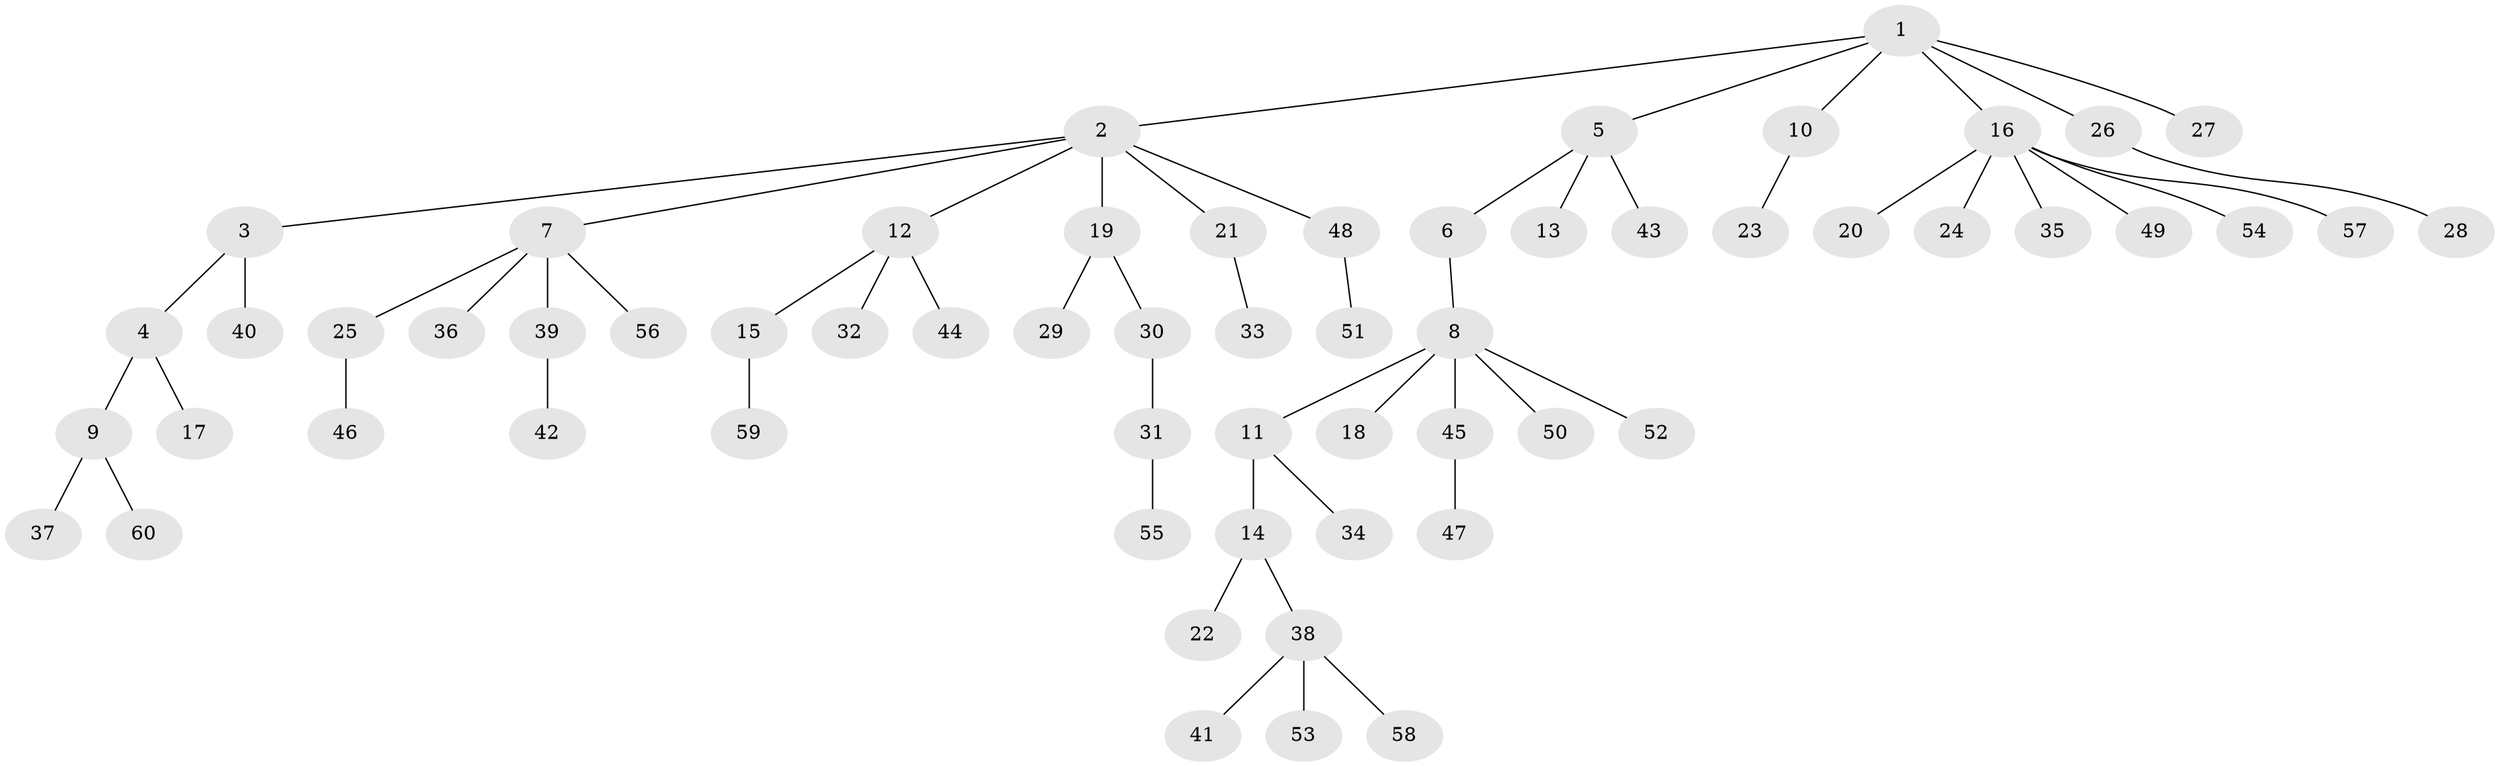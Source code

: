 // coarse degree distribution, {5: 0.05405405405405406, 7: 0.02702702702702703, 2: 0.24324324324324326, 3: 0.05405405405405406, 4: 0.02702702702702703, 1: 0.5675675675675675, 6: 0.02702702702702703}
// Generated by graph-tools (version 1.1) at 2025/51/03/04/25 22:51:48]
// undirected, 60 vertices, 59 edges
graph export_dot {
  node [color=gray90,style=filled];
  1;
  2;
  3;
  4;
  5;
  6;
  7;
  8;
  9;
  10;
  11;
  12;
  13;
  14;
  15;
  16;
  17;
  18;
  19;
  20;
  21;
  22;
  23;
  24;
  25;
  26;
  27;
  28;
  29;
  30;
  31;
  32;
  33;
  34;
  35;
  36;
  37;
  38;
  39;
  40;
  41;
  42;
  43;
  44;
  45;
  46;
  47;
  48;
  49;
  50;
  51;
  52;
  53;
  54;
  55;
  56;
  57;
  58;
  59;
  60;
  1 -- 2;
  1 -- 5;
  1 -- 10;
  1 -- 16;
  1 -- 26;
  1 -- 27;
  2 -- 3;
  2 -- 7;
  2 -- 12;
  2 -- 19;
  2 -- 21;
  2 -- 48;
  3 -- 4;
  3 -- 40;
  4 -- 9;
  4 -- 17;
  5 -- 6;
  5 -- 13;
  5 -- 43;
  6 -- 8;
  7 -- 25;
  7 -- 36;
  7 -- 39;
  7 -- 56;
  8 -- 11;
  8 -- 18;
  8 -- 45;
  8 -- 50;
  8 -- 52;
  9 -- 37;
  9 -- 60;
  10 -- 23;
  11 -- 14;
  11 -- 34;
  12 -- 15;
  12 -- 32;
  12 -- 44;
  14 -- 22;
  14 -- 38;
  15 -- 59;
  16 -- 20;
  16 -- 24;
  16 -- 35;
  16 -- 49;
  16 -- 54;
  16 -- 57;
  19 -- 29;
  19 -- 30;
  21 -- 33;
  25 -- 46;
  26 -- 28;
  30 -- 31;
  31 -- 55;
  38 -- 41;
  38 -- 53;
  38 -- 58;
  39 -- 42;
  45 -- 47;
  48 -- 51;
}
